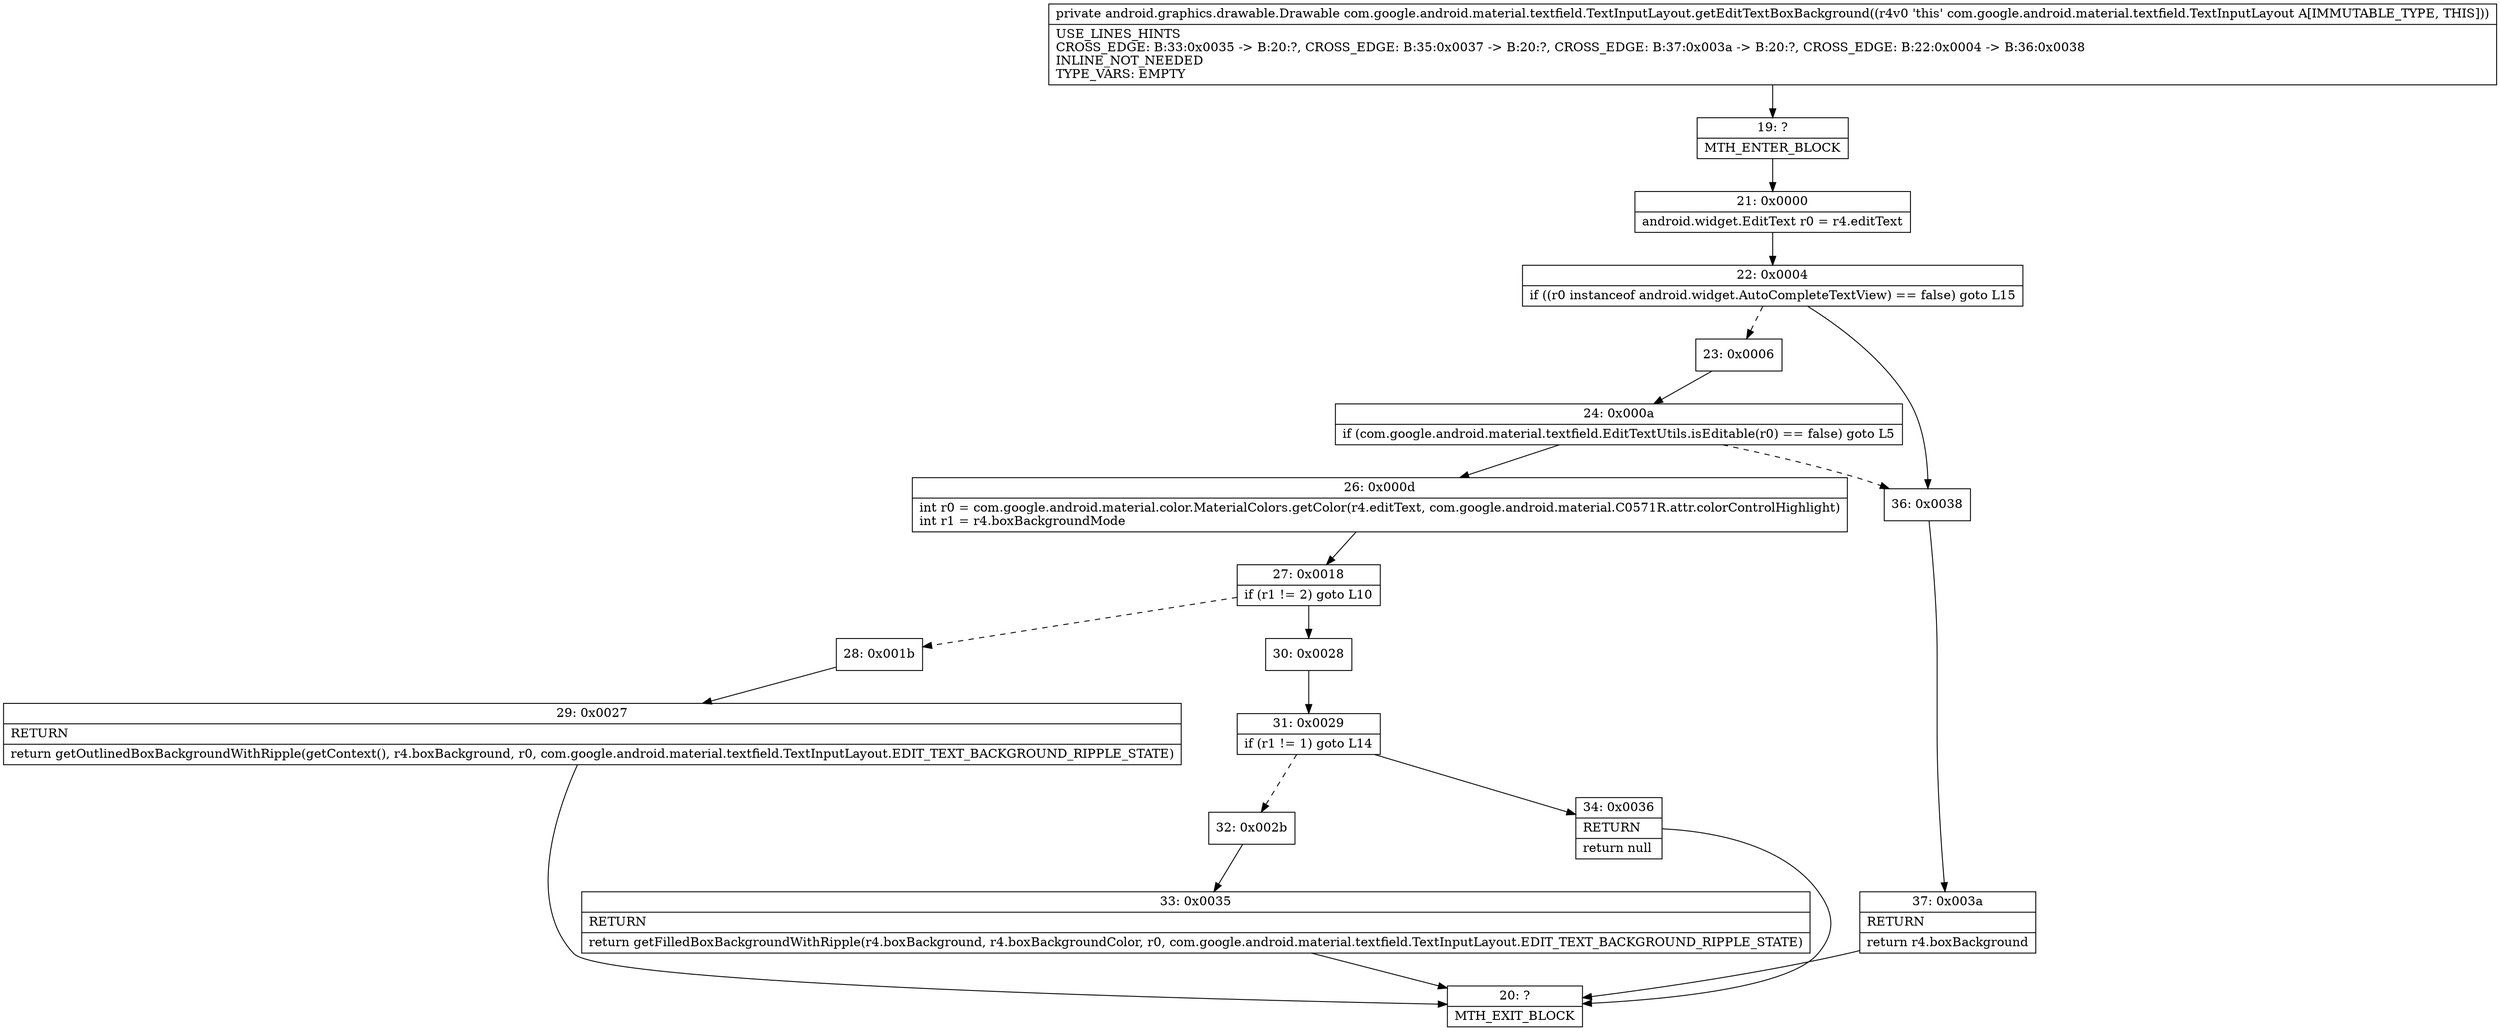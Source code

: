 digraph "CFG forcom.google.android.material.textfield.TextInputLayout.getEditTextBoxBackground()Landroid\/graphics\/drawable\/Drawable;" {
Node_19 [shape=record,label="{19\:\ ?|MTH_ENTER_BLOCK\l}"];
Node_21 [shape=record,label="{21\:\ 0x0000|android.widget.EditText r0 = r4.editText\l}"];
Node_22 [shape=record,label="{22\:\ 0x0004|if ((r0 instanceof android.widget.AutoCompleteTextView) == false) goto L15\l}"];
Node_23 [shape=record,label="{23\:\ 0x0006}"];
Node_24 [shape=record,label="{24\:\ 0x000a|if (com.google.android.material.textfield.EditTextUtils.isEditable(r0) == false) goto L5\l}"];
Node_26 [shape=record,label="{26\:\ 0x000d|int r0 = com.google.android.material.color.MaterialColors.getColor(r4.editText, com.google.android.material.C0571R.attr.colorControlHighlight)\lint r1 = r4.boxBackgroundMode\l}"];
Node_27 [shape=record,label="{27\:\ 0x0018|if (r1 != 2) goto L10\l}"];
Node_28 [shape=record,label="{28\:\ 0x001b}"];
Node_29 [shape=record,label="{29\:\ 0x0027|RETURN\l|return getOutlinedBoxBackgroundWithRipple(getContext(), r4.boxBackground, r0, com.google.android.material.textfield.TextInputLayout.EDIT_TEXT_BACKGROUND_RIPPLE_STATE)\l}"];
Node_20 [shape=record,label="{20\:\ ?|MTH_EXIT_BLOCK\l}"];
Node_30 [shape=record,label="{30\:\ 0x0028}"];
Node_31 [shape=record,label="{31\:\ 0x0029|if (r1 != 1) goto L14\l}"];
Node_32 [shape=record,label="{32\:\ 0x002b}"];
Node_33 [shape=record,label="{33\:\ 0x0035|RETURN\l|return getFilledBoxBackgroundWithRipple(r4.boxBackground, r4.boxBackgroundColor, r0, com.google.android.material.textfield.TextInputLayout.EDIT_TEXT_BACKGROUND_RIPPLE_STATE)\l}"];
Node_34 [shape=record,label="{34\:\ 0x0036|RETURN\l|return null\l}"];
Node_36 [shape=record,label="{36\:\ 0x0038}"];
Node_37 [shape=record,label="{37\:\ 0x003a|RETURN\l|return r4.boxBackground\l}"];
MethodNode[shape=record,label="{private android.graphics.drawable.Drawable com.google.android.material.textfield.TextInputLayout.getEditTextBoxBackground((r4v0 'this' com.google.android.material.textfield.TextInputLayout A[IMMUTABLE_TYPE, THIS]))  | USE_LINES_HINTS\lCROSS_EDGE: B:33:0x0035 \-\> B:20:?, CROSS_EDGE: B:35:0x0037 \-\> B:20:?, CROSS_EDGE: B:37:0x003a \-\> B:20:?, CROSS_EDGE: B:22:0x0004 \-\> B:36:0x0038\lINLINE_NOT_NEEDED\lTYPE_VARS: EMPTY\l}"];
MethodNode -> Node_19;Node_19 -> Node_21;
Node_21 -> Node_22;
Node_22 -> Node_23[style=dashed];
Node_22 -> Node_36;
Node_23 -> Node_24;
Node_24 -> Node_26;
Node_24 -> Node_36[style=dashed];
Node_26 -> Node_27;
Node_27 -> Node_28[style=dashed];
Node_27 -> Node_30;
Node_28 -> Node_29;
Node_29 -> Node_20;
Node_30 -> Node_31;
Node_31 -> Node_32[style=dashed];
Node_31 -> Node_34;
Node_32 -> Node_33;
Node_33 -> Node_20;
Node_34 -> Node_20;
Node_36 -> Node_37;
Node_37 -> Node_20;
}

